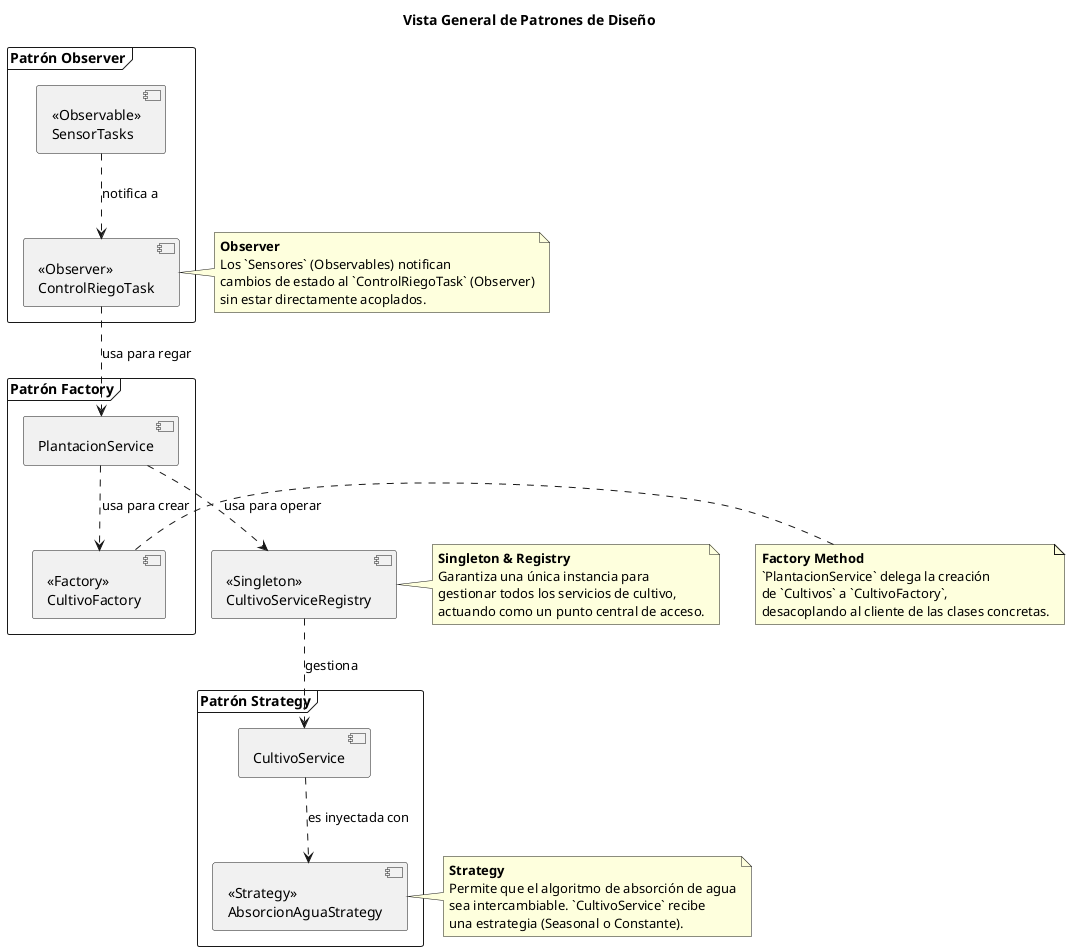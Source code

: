 @startuml
title Vista General de Patrones de Diseño

skinparam componentStyle uml2

component [<< Singleton >>\nCultivoServiceRegistry] as Registry

frame "Patrón Factory" {
    component [<< Factory >>\nCultivoFactory] as Factory
    component [PlantacionService]
}

frame "Patrón Strategy" {
    component [<< Strategy >>\nAbsorcionAguaStrategy] as Strategy
    component [CultivoService]
}

frame "Patrón Observer" {
    component [<< Observer >>\nControlRiegoTask] as ObserverTask
    component [<< Observable >>\nSensorTasks] as ObservableTasks
}

' Relaciones
PlantacionService ..> Factory : usa para crear
PlantacionService ..> Registry : usa para operar

CultivoService ..> Strategy : es inyectada con
Registry ..> CultivoService : gestiona

ObservableTasks ..> ObserverTask : notifica a
ObserverTask ..> PlantacionService : usa para regar

' Notas explicativas
note right of Registry
  **Singleton & Registry**
  Garantiza una única instancia para
  gestionar todos los servicios de cultivo,
  actuando como un punto central de acceso.
end note

note left of Factory
  **Factory Method**
  `PlantacionService` delega la creación
  de `Cultivos` a `CultivoFactory`,
  desacoplando al cliente de las clases concretas.
end note

note right of Strategy
  **Strategy**
  Permite que el algoritmo de absorción de agua
  sea intercambiable. `CultivoService` recibe
  una estrategia (Seasonal o Constante).
end note

note left of ObserverTask
  **Observer**
  Los `Sensores` (Observables) notifican
  cambios de estado al `ControlRiegoTask` (Observer)
  sin estar directamente acoplados.
end note

@enduml